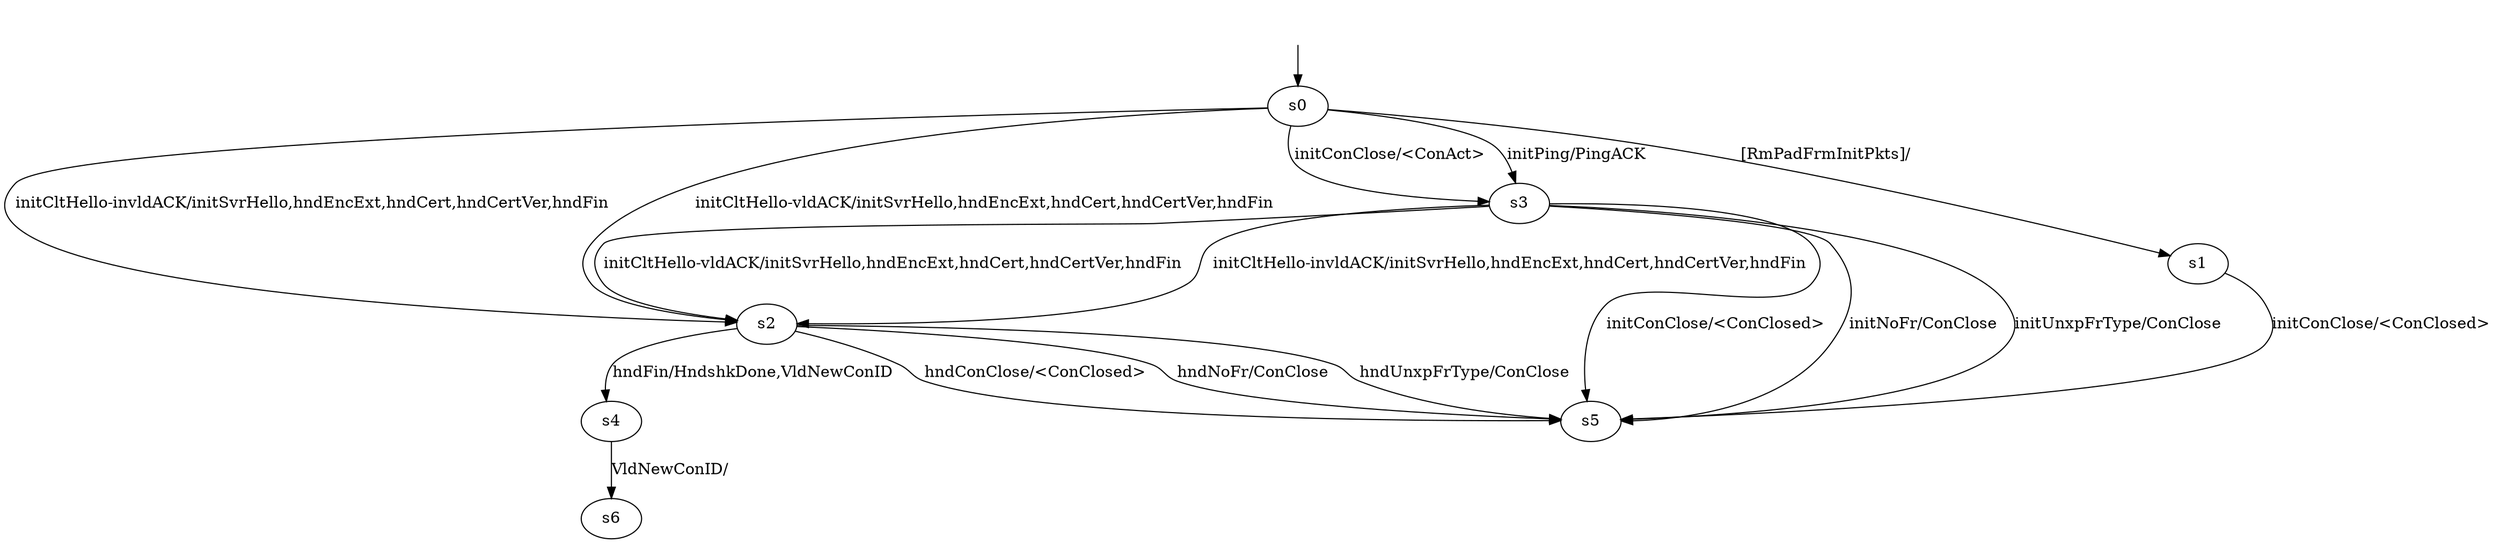 digraph "../results/s2nModels/s2n-B-CS-0/learnedModel" {
s0 [label=s0];
s1 [label=s1];
s2 [label=s2];
s3 [label=s3];
s4 [label=s4];
s5 [label=s5];
s6 [label=s6];
s0 -> s3  [label="initPing/PingACK "];
s0 -> s3  [label="initConClose/<ConAct> "];
s0 -> s2  [label="initCltHello-vldACK/initSvrHello,hndEncExt,hndCert,hndCertVer,hndFin "];
s0 -> s2  [label="initCltHello-invldACK/initSvrHello,hndEncExt,hndCert,hndCertVer,hndFin "];
s0 -> s1  [label="[RmPadFrmInitPkts]/ "];
s1 -> s5  [label="initConClose/<ConClosed> "];
s2 -> s4  [label="hndFin/HndshkDone,VldNewConID "];
s2 -> s5  [label="hndConClose/<ConClosed> "];
s2 -> s5  [label="hndNoFr/ConClose "];
s2 -> s5  [label="hndUnxpFrType/ConClose "];
s3 -> s5  [label="initConClose/<ConClosed> "];
s3 -> s2  [label="initCltHello-vldACK/initSvrHello,hndEncExt,hndCert,hndCertVer,hndFin "];
s3 -> s2  [label="initCltHello-invldACK/initSvrHello,hndEncExt,hndCert,hndCertVer,hndFin "];
s3 -> s5  [label="initNoFr/ConClose "];
s3 -> s5  [label="initUnxpFrType/ConClose "];
s4 -> s6  [label="VldNewConID/ "];
__start0 [label="", shape=none];
__start0 -> s0  [label=""];
}
